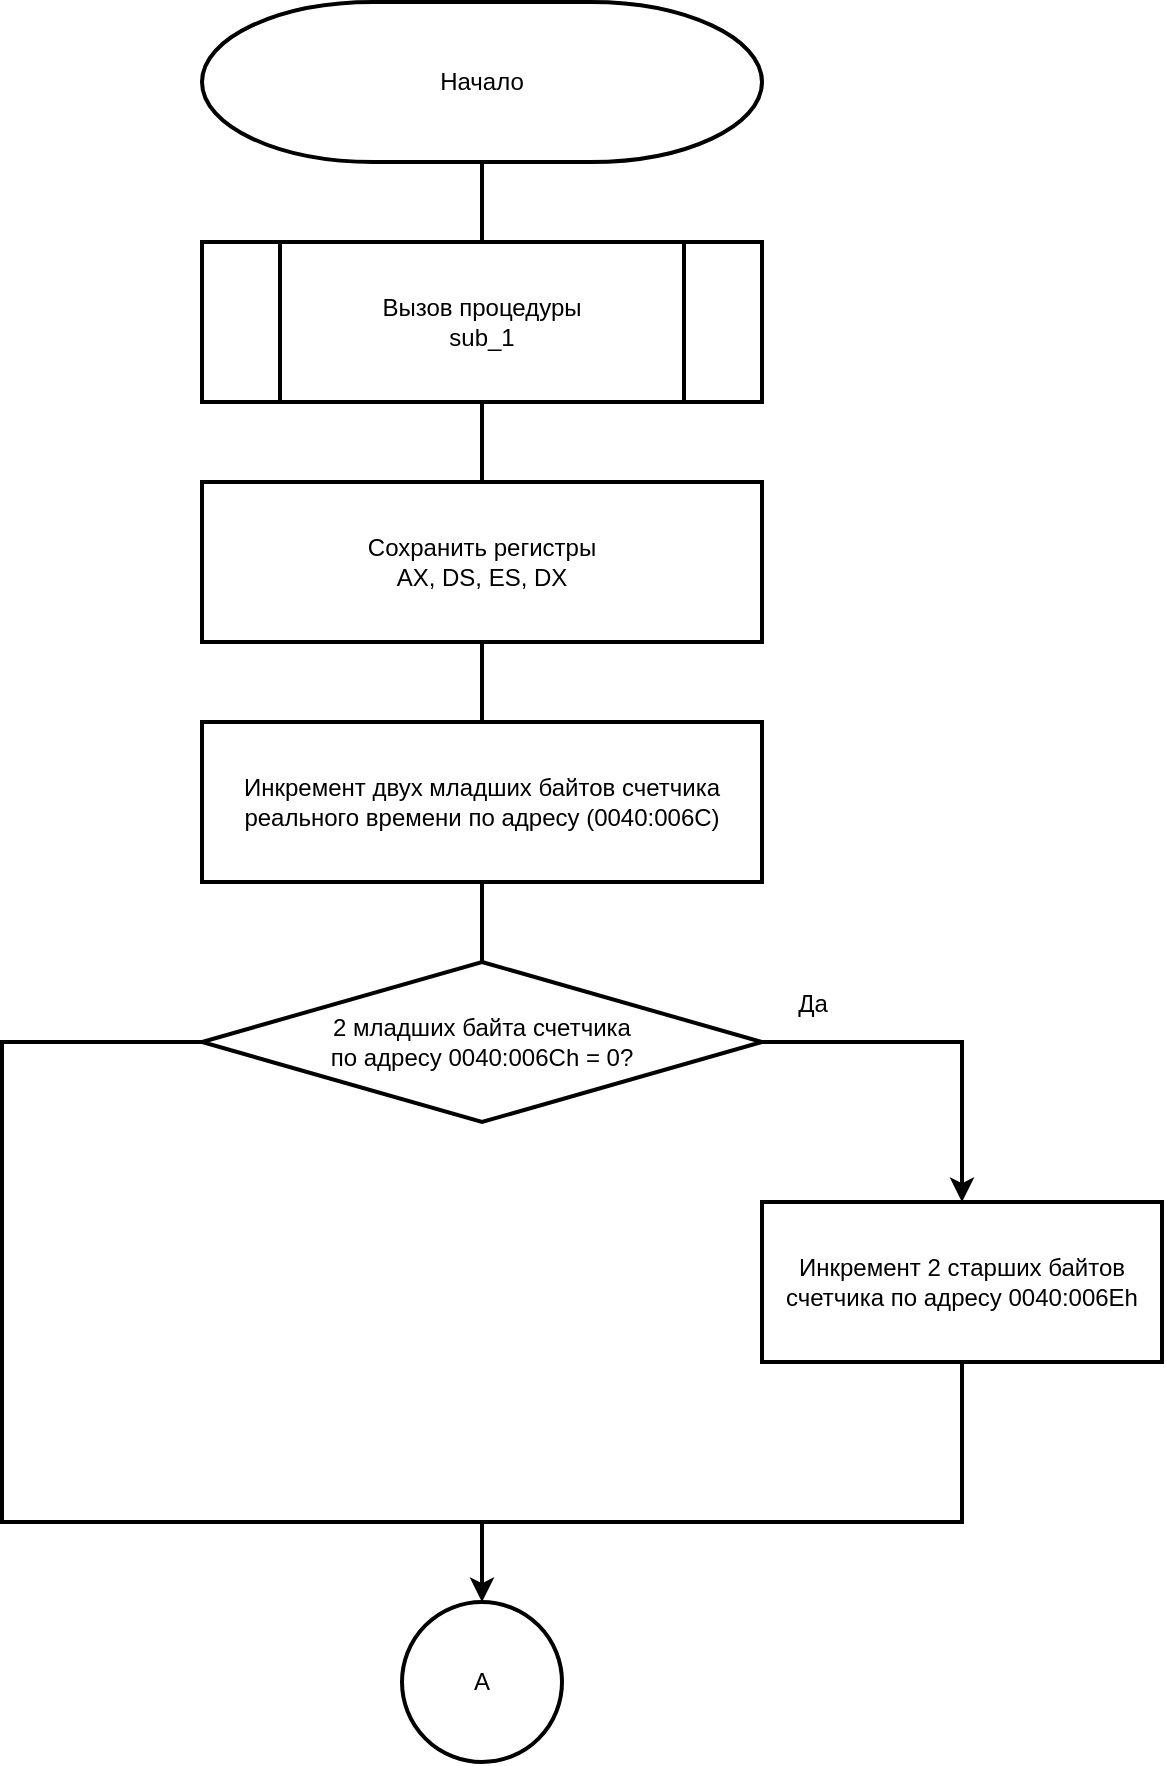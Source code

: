 <mxfile pages="3">
    <diagram id="C5RBs43oDa-KdzZeNtuy" name="Page-1">
        <mxGraphModel dx="1112" dy="771" grid="1" gridSize="10" guides="1" tooltips="1" connect="1" arrows="1" fold="1" page="1" pageScale="1" pageWidth="1169" pageHeight="1654" math="0" shadow="0">
            <root>
                <mxCell id="WIyWlLk6GJQsqaUBKTNV-0"/>
                <mxCell id="WIyWlLk6GJQsqaUBKTNV-1" parent="WIyWlLk6GJQsqaUBKTNV-0"/>
                <mxCell id="YJMpaRMmq_8bor_oWh7W-13" style="edgeStyle=orthogonalEdgeStyle;rounded=0;orthogonalLoop=1;jettySize=auto;html=1;exitX=0.5;exitY=1;exitDx=0;exitDy=0;exitPerimeter=0;entryX=0.5;entryY=0;entryDx=0;entryDy=0;endArrow=none;endFill=0;strokeWidth=2;" parent="WIyWlLk6GJQsqaUBKTNV-1" source="YJMpaRMmq_8bor_oWh7W-1" target="YJMpaRMmq_8bor_oWh7W-7" edge="1">
                    <mxGeometry relative="1" as="geometry"/>
                </mxCell>
                <mxCell id="YJMpaRMmq_8bor_oWh7W-1" value="&lt;font style=&quot;font-size: 12px&quot;&gt;Начало&lt;/font&gt;" style="strokeWidth=2;html=1;shape=mxgraph.flowchart.terminator;whiteSpace=wrap;" parent="WIyWlLk6GJQsqaUBKTNV-1" vertex="1">
                    <mxGeometry x="160" y="40" width="280" height="80" as="geometry"/>
                </mxCell>
                <mxCell id="YJMpaRMmq_8bor_oWh7W-15" value="" style="edgeStyle=orthogonalEdgeStyle;rounded=0;orthogonalLoop=1;jettySize=auto;html=1;endArrow=none;endFill=0;strokeWidth=2;" parent="WIyWlLk6GJQsqaUBKTNV-1" source="YJMpaRMmq_8bor_oWh7W-7" target="YJMpaRMmq_8bor_oWh7W-14" edge="1">
                    <mxGeometry relative="1" as="geometry"/>
                </mxCell>
                <mxCell id="YJMpaRMmq_8bor_oWh7W-7" value="&lt;font style=&quot;font-size: 12px&quot;&gt;Вызов процедуры&lt;br&gt;sub_1&lt;/font&gt;" style="verticalLabelPosition=middle;verticalAlign=middle;html=1;shape=process;whiteSpace=wrap;rounded=0;size=0.14;arcSize=6;labelPosition=center;align=center;strokeWidth=2;" parent="WIyWlLk6GJQsqaUBKTNV-1" vertex="1">
                    <mxGeometry x="160" y="160" width="280" height="80" as="geometry"/>
                </mxCell>
                <mxCell id="YJMpaRMmq_8bor_oWh7W-24" value="" style="edgeStyle=orthogonalEdgeStyle;rounded=0;orthogonalLoop=1;jettySize=auto;html=1;endArrow=none;endFill=0;strokeWidth=2;" parent="WIyWlLk6GJQsqaUBKTNV-1" source="YJMpaRMmq_8bor_oWh7W-14" target="YJMpaRMmq_8bor_oWh7W-23" edge="1">
                    <mxGeometry relative="1" as="geometry"/>
                </mxCell>
                <mxCell id="YJMpaRMmq_8bor_oWh7W-14" value="&lt;font style=&quot;font-size: 12px&quot;&gt;Сохранить регистры&lt;br&gt;AX, DS, ES, DX&lt;/font&gt;" style="whiteSpace=wrap;html=1;rounded=0;verticalAlign=middle;arcSize=6;labelPosition=center;verticalLabelPosition=middle;align=center;strokeWidth=2;" parent="WIyWlLk6GJQsqaUBKTNV-1" vertex="1">
                    <mxGeometry x="160" y="280" width="280" height="80" as="geometry"/>
                </mxCell>
                <mxCell id="YJMpaRMmq_8bor_oWh7W-28" value="" style="edgeStyle=orthogonalEdgeStyle;rounded=0;orthogonalLoop=1;jettySize=auto;html=1;endArrow=none;endFill=0;strokeWidth=2;" parent="WIyWlLk6GJQsqaUBKTNV-1" source="YJMpaRMmq_8bor_oWh7W-23" target="YJMpaRMmq_8bor_oWh7W-27" edge="1">
                    <mxGeometry relative="1" as="geometry"/>
                </mxCell>
                <mxCell id="YJMpaRMmq_8bor_oWh7W-23" value="&lt;font style=&quot;font-size: 12px&quot;&gt;Инкремент двух младших байтов счетчика реального времени по адресу (0040:006C)&lt;/font&gt;" style="whiteSpace=wrap;html=1;rounded=0;arcSize=6;strokeWidth=2;" parent="WIyWlLk6GJQsqaUBKTNV-1" vertex="1">
                    <mxGeometry x="160" y="400" width="280" height="80" as="geometry"/>
                </mxCell>
                <mxCell id="YJMpaRMmq_8bor_oWh7W-30" value="&lt;font style=&quot;font-size: 12px&quot;&gt;Да&lt;/font&gt;" style="edgeStyle=orthogonalEdgeStyle;rounded=0;orthogonalLoop=1;jettySize=auto;html=1;endArrow=classic;endFill=1;startArrow=none;startFill=0;labelPosition=center;verticalLabelPosition=top;align=center;verticalAlign=bottom;strokeWidth=2;" parent="WIyWlLk6GJQsqaUBKTNV-1" source="YJMpaRMmq_8bor_oWh7W-27" target="YJMpaRMmq_8bor_oWh7W-29" edge="1">
                    <mxGeometry x="-0.727" y="10" relative="1" as="geometry">
                        <Array as="points">
                            <mxPoint x="540" y="560"/>
                        </Array>
                        <mxPoint as="offset"/>
                    </mxGeometry>
                </mxCell>
                <mxCell id="YJMpaRMmq_8bor_oWh7W-33" style="edgeStyle=orthogonalEdgeStyle;rounded=0;orthogonalLoop=1;jettySize=auto;html=1;exitX=0;exitY=0.5;exitDx=0;exitDy=0;startArrow=none;startFill=0;endArrow=none;endFill=0;strokeWidth=2;" parent="WIyWlLk6GJQsqaUBKTNV-1" source="YJMpaRMmq_8bor_oWh7W-27" edge="1">
                    <mxGeometry relative="1" as="geometry">
                        <mxPoint x="300" y="800" as="targetPoint"/>
                        <Array as="points">
                            <mxPoint x="60" y="560"/>
                            <mxPoint x="60" y="800"/>
                        </Array>
                    </mxGeometry>
                </mxCell>
                <mxCell id="YJMpaRMmq_8bor_oWh7W-27" value="&lt;font style=&quot;font-size: 12px&quot;&gt;2 младших байта счетчика &lt;br&gt;по адресу 0040:006Ch = 0?&lt;/font&gt;" style="rhombus;whiteSpace=wrap;html=1;rounded=0;arcSize=6;strokeWidth=2;" parent="WIyWlLk6GJQsqaUBKTNV-1" vertex="1">
                    <mxGeometry x="160" y="520" width="280" height="80" as="geometry"/>
                </mxCell>
                <mxCell id="YJMpaRMmq_8bor_oWh7W-32" style="edgeStyle=orthogonalEdgeStyle;rounded=0;orthogonalLoop=1;jettySize=auto;html=1;exitX=0.5;exitY=1;exitDx=0;exitDy=0;startArrow=none;startFill=0;endArrow=classic;endFill=1;strokeWidth=2;" parent="WIyWlLk6GJQsqaUBKTNV-1" source="YJMpaRMmq_8bor_oWh7W-29" edge="1">
                    <mxGeometry relative="1" as="geometry">
                        <mxPoint x="300" y="840" as="targetPoint"/>
                        <Array as="points">
                            <mxPoint x="540" y="800"/>
                            <mxPoint x="300" y="800"/>
                        </Array>
                    </mxGeometry>
                </mxCell>
                <mxCell id="YJMpaRMmq_8bor_oWh7W-29" value="&lt;font style=&quot;font-size: 12px&quot;&gt;Инкремент 2 старших байтов счетчика по адресу 0040:006Eh&lt;/font&gt;" style="whiteSpace=wrap;html=1;rounded=0;arcSize=6;strokeWidth=2;" parent="WIyWlLk6GJQsqaUBKTNV-1" vertex="1">
                    <mxGeometry x="440" y="640" width="200" height="80" as="geometry"/>
                </mxCell>
                <mxCell id="7c6u_z7MYFqaPLi4wbDH-0" value="А" style="ellipse;whiteSpace=wrap;html=1;aspect=fixed;strokeWidth=2;" vertex="1" parent="WIyWlLk6GJQsqaUBKTNV-1">
                    <mxGeometry x="260" y="840" width="80" height="80" as="geometry"/>
                </mxCell>
            </root>
        </mxGraphModel>
    </diagram>
    <diagram id="4PLdLxgveLM03PC5nY2m" name="Page-3">
        <mxGraphModel dx="1112" dy="-883" grid="1" gridSize="10" guides="1" tooltips="1" connect="1" arrows="1" fold="1" page="1" pageScale="1" pageWidth="1169" pageHeight="1654" math="0" shadow="0">
            <root>
                <mxCell id="PTrQx92x1PSHm9LetNAU-0"/>
                <mxCell id="PTrQx92x1PSHm9LetNAU-1" parent="PTrQx92x1PSHm9LetNAU-0"/>
                <mxCell id="PTrQx92x1PSHm9LetNAU-2" value="" style="edgeStyle=orthogonalEdgeStyle;rounded=0;orthogonalLoop=1;jettySize=auto;html=1;startArrow=none;startFill=0;endArrow=none;endFill=0;strokeWidth=2;" parent="PTrQx92x1PSHm9LetNAU-1" source="PTrQx92x1PSHm9LetNAU-3" edge="1">
                    <mxGeometry relative="1" as="geometry">
                        <mxPoint x="520" y="1870" as="targetPoint"/>
                    </mxGeometry>
                </mxCell>
                <mxCell id="PTrQx92x1PSHm9LetNAU-3" value="Б" style="verticalLabelPosition=middle;verticalAlign=middle;html=1;shape=mxgraph.flowchart.on-page_reference;rounded=0;labelPosition=center;align=center;strokeWidth=2;" parent="PTrQx92x1PSHm9LetNAU-1" vertex="1">
                    <mxGeometry x="490" y="1730" width="60" height="60" as="geometry"/>
                </mxCell>
                <mxCell id="PTrQx92x1PSHm9LetNAU-4" style="edgeStyle=orthogonalEdgeStyle;rounded=0;orthogonalLoop=1;jettySize=auto;html=1;exitX=0.5;exitY=1;exitDx=0;exitDy=0;entryX=0.5;entryY=0;entryDx=0;entryDy=0;startArrow=none;startFill=0;endArrow=none;endFill=0;strokeWidth=2;" parent="PTrQx92x1PSHm9LetNAU-1" source="PTrQx92x1PSHm9LetNAU-5" target="PTrQx92x1PSHm9LetNAU-8" edge="1">
                    <mxGeometry relative="1" as="geometry"/>
                </mxCell>
                <mxCell id="PTrQx92x1PSHm9LetNAU-5" value="&lt;font style=&quot;font-size: 12px&quot;&gt;Декремент счетчика времени до отключения моторчика дисковода&lt;/font&gt;" style="whiteSpace=wrap;html=1;rounded=0;arcSize=6;strokeWidth=2;" parent="PTrQx92x1PSHm9LetNAU-1" vertex="1">
                    <mxGeometry x="380" y="1850" width="280" height="80" as="geometry"/>
                </mxCell>
                <mxCell id="PTrQx92x1PSHm9LetNAU-6" style="edgeStyle=orthogonalEdgeStyle;rounded=0;orthogonalLoop=1;jettySize=auto;html=1;exitX=1;exitY=0.5;exitDx=0;exitDy=0;startArrow=none;startFill=0;endArrow=classic;endFill=1;entryX=0.5;entryY=0;entryDx=0;entryDy=0;strokeWidth=2;" parent="PTrQx92x1PSHm9LetNAU-1" source="PTrQx92x1PSHm9LetNAU-8" edge="1">
                    <mxGeometry relative="1" as="geometry">
                        <mxPoint x="760" y="2090" as="targetPoint"/>
                        <Array as="points">
                            <mxPoint x="760" y="2010"/>
                        </Array>
                    </mxGeometry>
                </mxCell>
                <mxCell id="PTrQx92x1PSHm9LetNAU-7" style="edgeStyle=orthogonalEdgeStyle;rounded=0;orthogonalLoop=1;jettySize=auto;html=1;exitX=0;exitY=0.5;exitDx=0;exitDy=0;startArrow=none;startFill=0;endArrow=classic;endFill=1;entryX=0.5;entryY=0;entryDx=0;entryDy=0;strokeWidth=2;" parent="PTrQx92x1PSHm9LetNAU-1" source="PTrQx92x1PSHm9LetNAU-8" target="PTrQx92x1PSHm9LetNAU-13" edge="1">
                    <mxGeometry relative="1" as="geometry">
                        <mxPoint x="260" y="2340" as="targetPoint"/>
                        <Array as="points">
                            <mxPoint x="260" y="2010"/>
                            <mxPoint x="260" y="2330"/>
                            <mxPoint x="520" y="2330"/>
                        </Array>
                    </mxGeometry>
                </mxCell>
                <mxCell id="PTrQx92x1PSHm9LetNAU-8" value="&lt;font style=&quot;font-size: 12px&quot;&gt;Счетчик времени до отключения&lt;br&gt;моторчика дисковода = 0?&lt;br&gt;&lt;/font&gt;" style="rhombus;whiteSpace=wrap;html=1;rounded=0;arcSize=6;strokeWidth=2;" parent="PTrQx92x1PSHm9LetNAU-1" vertex="1">
                    <mxGeometry x="380" y="1970" width="280" height="80" as="geometry"/>
                </mxCell>
                <mxCell id="PTrQx92x1PSHm9LetNAU-9" style="edgeStyle=orthogonalEdgeStyle;rounded=0;orthogonalLoop=1;jettySize=auto;html=1;exitX=0.5;exitY=1;exitDx=0;exitDy=0;entryX=0.5;entryY=0;entryDx=0;entryDy=0;startArrow=none;startFill=0;endArrow=none;endFill=0;strokeWidth=2;" parent="PTrQx92x1PSHm9LetNAU-1" edge="1">
                    <mxGeometry relative="1" as="geometry">
                        <mxPoint x="760" y="2170" as="sourcePoint"/>
                        <mxPoint x="760" y="2210" as="targetPoint"/>
                    </mxGeometry>
                </mxCell>
                <mxCell id="PTrQx92x1PSHm9LetNAU-10" style="edgeStyle=orthogonalEdgeStyle;rounded=0;orthogonalLoop=1;jettySize=auto;html=1;exitX=0.5;exitY=1;exitDx=0;exitDy=0;startArrow=none;startFill=0;endArrow=none;endFill=0;strokeWidth=2;" parent="PTrQx92x1PSHm9LetNAU-1" edge="1">
                    <mxGeometry relative="1" as="geometry">
                        <mxPoint x="520" y="2330" as="targetPoint"/>
                        <Array as="points">
                            <mxPoint x="760" y="2330"/>
                        </Array>
                        <mxPoint x="760" y="2290" as="sourcePoint"/>
                    </mxGeometry>
                </mxCell>
                <mxCell id="PTrQx92x1PSHm9LetNAU-11" style="edgeStyle=orthogonalEdgeStyle;rounded=0;orthogonalLoop=1;jettySize=auto;html=1;exitX=1;exitY=0.5;exitDx=0;exitDy=0;startArrow=none;startFill=0;endArrow=classic;endFill=1;strokeWidth=2;" parent="PTrQx92x1PSHm9LetNAU-1" source="PTrQx92x1PSHm9LetNAU-13" edge="1">
                    <mxGeometry relative="1" as="geometry">
                        <mxPoint x="760" y="2490" as="targetPoint"/>
                        <Array as="points">
                            <mxPoint x="760" y="2410"/>
                            <mxPoint x="760" y="2490"/>
                        </Array>
                    </mxGeometry>
                </mxCell>
                <mxCell id="PTrQx92x1PSHm9LetNAU-12" style="edgeStyle=orthogonalEdgeStyle;rounded=0;orthogonalLoop=1;jettySize=auto;html=1;exitX=0;exitY=0.5;exitDx=0;exitDy=0;startArrow=none;startFill=0;endArrow=classic;endFill=1;strokeWidth=2;" parent="PTrQx92x1PSHm9LetNAU-1" source="PTrQx92x1PSHm9LetNAU-13" edge="1">
                    <mxGeometry relative="1" as="geometry">
                        <mxPoint x="280" y="2490" as="targetPoint"/>
                    </mxGeometry>
                </mxCell>
                <mxCell id="PTrQx92x1PSHm9LetNAU-13" value="Флаг четности PF установлен в &lt;br&gt;0040:0314?" style="rhombus;whiteSpace=wrap;html=1;rounded=0;arcSize=6;strokeWidth=2;" parent="PTrQx92x1PSHm9LetNAU-1" vertex="1">
                    <mxGeometry x="380" y="2370" width="280" height="80" as="geometry"/>
                </mxCell>
                <mxCell id="PTrQx92x1PSHm9LetNAU-14" style="edgeStyle=orthogonalEdgeStyle;rounded=0;orthogonalLoop=1;jettySize=auto;html=1;exitX=0.5;exitY=1;exitDx=0;exitDy=0;entryX=0.5;entryY=0;entryDx=0;entryDy=0;startArrow=none;startFill=0;endArrow=classic;endFill=1;strokeWidth=2;" parent="PTrQx92x1PSHm9LetNAU-1" source="PTrQx92x1PSHm9LetNAU-15" target="PTrQx92x1PSHm9LetNAU-19" edge="1">
                    <mxGeometry relative="1" as="geometry"/>
                </mxCell>
                <mxCell id="PTrQx92x1PSHm9LetNAU-15" value="&lt;span&gt;Косвенный вызов прерывания&lt;br&gt;1Ch&lt;br&gt;&lt;/span&gt;" style="whiteSpace=wrap;html=1;rounded=0;arcSize=6;strokeWidth=2;" parent="PTrQx92x1PSHm9LetNAU-1" vertex="1">
                    <mxGeometry x="130" y="2491" width="280" height="80" as="geometry"/>
                </mxCell>
                <mxCell id="PTrQx92x1PSHm9LetNAU-16" style="edgeStyle=orthogonalEdgeStyle;rounded=0;orthogonalLoop=1;jettySize=auto;html=1;exitX=0.5;exitY=1;exitDx=0;exitDy=0;entryX=0.5;entryY=0;entryDx=0;entryDy=0;startArrow=none;startFill=0;endArrow=classic;endFill=1;strokeWidth=2;" parent="PTrQx92x1PSHm9LetNAU-1" source="PTrQx92x1PSHm9LetNAU-17" target="PTrQx92x1PSHm9LetNAU-19" edge="1">
                    <mxGeometry relative="1" as="geometry"/>
                </mxCell>
                <mxCell id="PTrQx92x1PSHm9LetNAU-17" value="&lt;font style=&quot;font-size: 12px&quot;&gt;Вызов прерывания&lt;br&gt;1Ch&lt;/font&gt;" style="verticalLabelPosition=middle;verticalAlign=middle;html=1;shape=process;whiteSpace=wrap;rounded=0;size=0.14;arcSize=6;labelPosition=center;align=center;strokeWidth=2;" parent="PTrQx92x1PSHm9LetNAU-1" vertex="1">
                    <mxGeometry x="620" y="2491" width="280" height="80" as="geometry"/>
                </mxCell>
                <mxCell id="PTrQx92x1PSHm9LetNAU-18" style="edgeStyle=orthogonalEdgeStyle;rounded=0;orthogonalLoop=1;jettySize=auto;html=1;exitX=0.5;exitY=1;exitDx=0;exitDy=0;entryX=0.5;entryY=0;entryDx=0;entryDy=0;startArrow=none;startFill=0;endArrow=none;endFill=0;strokeWidth=2;" parent="PTrQx92x1PSHm9LetNAU-1" source="PTrQx92x1PSHm9LetNAU-19" target="PTrQx92x1PSHm9LetNAU-21" edge="1">
                    <mxGeometry relative="1" as="geometry"/>
                </mxCell>
                <mxCell id="PTrQx92x1PSHm9LetNAU-19" value="&lt;span&gt;Вызов процедуры&lt;br&gt;sub_1&lt;br&gt;&lt;/span&gt;" style="verticalLabelPosition=middle;verticalAlign=middle;html=1;shape=process;whiteSpace=wrap;rounded=0;size=0.14;arcSize=6;labelPosition=center;align=center;strokeWidth=2;" parent="PTrQx92x1PSHm9LetNAU-1" vertex="1">
                    <mxGeometry x="380" y="2650" width="280" height="80" as="geometry"/>
                </mxCell>
                <mxCell id="PTrQx92x1PSHm9LetNAU-20" style="edgeStyle=orthogonalEdgeStyle;rounded=0;orthogonalLoop=1;jettySize=auto;html=1;exitX=0.5;exitY=1;exitDx=0;exitDy=0;entryX=0.5;entryY=0;entryDx=0;entryDy=0;startArrow=none;startFill=0;endArrow=none;endFill=0;strokeWidth=2;" parent="PTrQx92x1PSHm9LetNAU-1" source="PTrQx92x1PSHm9LetNAU-21" target="PTrQx92x1PSHm9LetNAU-23" edge="1">
                    <mxGeometry relative="1" as="geometry"/>
                </mxCell>
                <mxCell id="PTrQx92x1PSHm9LetNAU-21" value="&lt;font style=&quot;font-size: 12px&quot;&gt;Сброс контроллера прерываний&lt;/font&gt;" style="whiteSpace=wrap;html=1;rounded=0;arcSize=6;strokeWidth=2;" parent="PTrQx92x1PSHm9LetNAU-1" vertex="1">
                    <mxGeometry x="380" y="2770" width="280" height="80" as="geometry"/>
                </mxCell>
                <mxCell id="PTrQx92x1PSHm9LetNAU-22" style="edgeStyle=orthogonalEdgeStyle;rounded=0;orthogonalLoop=1;jettySize=auto;html=1;exitX=0.5;exitY=1;exitDx=0;exitDy=0;entryX=0.5;entryY=0;entryDx=0;entryDy=0;entryPerimeter=0;startArrow=none;startFill=0;endArrow=none;endFill=0;strokeWidth=2;" parent="PTrQx92x1PSHm9LetNAU-1" source="PTrQx92x1PSHm9LetNAU-23" target="PTrQx92x1PSHm9LetNAU-24" edge="1">
                    <mxGeometry relative="1" as="geometry"/>
                </mxCell>
                <mxCell id="PTrQx92x1PSHm9LetNAU-23" value="&lt;span&gt;Восстановление регистров&lt;br&gt;AX, DS, DX, ES&lt;br&gt;&lt;/span&gt;" style="whiteSpace=wrap;html=1;rounded=0;arcSize=6;strokeWidth=2;" parent="PTrQx92x1PSHm9LetNAU-1" vertex="1">
                    <mxGeometry x="380" y="2890" width="280" height="80" as="geometry"/>
                </mxCell>
                <mxCell id="PTrQx92x1PSHm9LetNAU-24" value="&lt;font style=&quot;font-size: 12px&quot;&gt;Конец&lt;/font&gt;" style="strokeWidth=2;html=1;shape=mxgraph.flowchart.terminator;whiteSpace=wrap;" parent="PTrQx92x1PSHm9LetNAU-1" vertex="1">
                    <mxGeometry x="380" y="3010" width="280" height="80" as="geometry"/>
                </mxCell>
                <mxCell id="jrrK-UpiYWsVEIdKNfRv-0" value="&lt;font style=&quot;font-size: 12px&quot;&gt;Установка флага отключения моторчика дисковода&lt;/font&gt;" style="whiteSpace=wrap;html=1;rounded=0;arcSize=6;strokeWidth=2;" parent="PTrQx92x1PSHm9LetNAU-1" vertex="1">
                    <mxGeometry x="620" y="2090" width="280" height="80" as="geometry"/>
                </mxCell>
                <mxCell id="jrrK-UpiYWsVEIdKNfRv-1" value="&lt;font style=&quot;font-size: 12px&quot;&gt;Отправка команды отключения 0Ch в порт дисковода (3F2h)&lt;/font&gt;" style="whiteSpace=wrap;html=1;rounded=0;arcSize=6;strokeWidth=2;" parent="PTrQx92x1PSHm9LetNAU-1" vertex="1">
                    <mxGeometry x="620" y="2210" width="280" height="80" as="geometry"/>
                </mxCell>
                <mxCell id="LpbkbNCjLf9gBU9lpW_K-0" value="Да" style="text;html=1;align=center;verticalAlign=middle;resizable=0;points=[];autosize=1;strokeColor=none;" vertex="1" parent="PTrQx92x1PSHm9LetNAU-1">
                    <mxGeometry x="655" y="2380" width="30" height="20" as="geometry"/>
                </mxCell>
            </root>
        </mxGraphModel>
    </diagram>
    <diagram id="SMo9lqOiyiK44Y0W1xno" name="Page-2">
        <mxGraphModel dx="2281" dy="771" grid="1" gridSize="10" guides="1" tooltips="1" connect="1" arrows="1" fold="1" page="1" pageScale="1" pageWidth="1169" pageHeight="1654" math="0" shadow="0">
            <root>
                <mxCell id="3hFEeD8surCcH0dSWmG2-0"/>
                <mxCell id="3hFEeD8surCcH0dSWmG2-1" parent="3hFEeD8surCcH0dSWmG2-0"/>
                <mxCell id="l-EBOWrs5vo055zlGGoX-1" style="edgeStyle=orthogonalEdgeStyle;rounded=0;orthogonalLoop=1;jettySize=auto;html=1;exitX=0.5;exitY=1;exitDx=0;exitDy=0;exitPerimeter=0;entryX=0.5;entryY=0;entryDx=0;entryDy=0;startArrow=none;startFill=0;endArrow=none;endFill=0;strokeWidth=2;" parent="3hFEeD8surCcH0dSWmG2-1" source="3hFEeD8surCcH0dSWmG2-2" target="T3StZe7bPnIQIUZtU70U-0" edge="1">
                    <mxGeometry relative="1" as="geometry"/>
                </mxCell>
                <mxCell id="3hFEeD8surCcH0dSWmG2-2" value="&lt;font style=&quot;font-size: 12px&quot;&gt;Начало&lt;/font&gt;" style="strokeWidth=2;html=1;shape=mxgraph.flowchart.terminator;whiteSpace=wrap;" parent="3hFEeD8surCcH0dSWmG2-1" vertex="1">
                    <mxGeometry x="-760" y="80" width="280" height="80" as="geometry"/>
                </mxCell>
                <mxCell id="l-EBOWrs5vo055zlGGoX-2" style="edgeStyle=orthogonalEdgeStyle;rounded=0;orthogonalLoop=1;jettySize=auto;html=1;exitX=0.5;exitY=1;exitDx=0;exitDy=0;entryX=0.5;entryY=0;entryDx=0;entryDy=0;startArrow=none;startFill=0;endArrow=none;endFill=0;strokeWidth=2;" parent="3hFEeD8surCcH0dSWmG2-1" source="T3StZe7bPnIQIUZtU70U-0" target="T3StZe7bPnIQIUZtU70U-1" edge="1">
                    <mxGeometry relative="1" as="geometry"/>
                </mxCell>
                <mxCell id="T3StZe7bPnIQIUZtU70U-0" value="&lt;span&gt;Сохранение регистров&lt;br&gt;DS, AX&lt;br&gt;&lt;/span&gt;" style="whiteSpace=wrap;html=1;rounded=0;arcSize=6;strokeWidth=2;" parent="3hFEeD8surCcH0dSWmG2-1" vertex="1">
                    <mxGeometry x="-760" y="200" width="280" height="80" as="geometry"/>
                </mxCell>
                <mxCell id="l-EBOWrs5vo055zlGGoX-3" style="edgeStyle=orthogonalEdgeStyle;rounded=0;orthogonalLoop=1;jettySize=auto;html=1;exitX=0.5;exitY=1;exitDx=0;exitDy=0;entryX=0.5;entryY=0;entryDx=0;entryDy=0;startArrow=none;startFill=0;endArrow=none;endFill=0;strokeWidth=2;" parent="3hFEeD8surCcH0dSWmG2-1" source="T3StZe7bPnIQIUZtU70U-1" target="l-EBOWrs5vo055zlGGoX-0" edge="1">
                    <mxGeometry relative="1" as="geometry"/>
                </mxCell>
                <mxCell id="T3StZe7bPnIQIUZtU70U-1" value="&lt;span&gt;Загрузка младшего байта регистра&lt;br&gt;EFLAGS в AH&lt;br&gt;&lt;/span&gt;" style="whiteSpace=wrap;html=1;rounded=0;arcSize=6;strokeWidth=2;" parent="3hFEeD8surCcH0dSWmG2-1" vertex="1">
                    <mxGeometry x="-760" y="440" width="280" height="80" as="geometry"/>
                </mxCell>
                <mxCell id="l-EBOWrs5vo055zlGGoX-5" style="edgeStyle=orthogonalEdgeStyle;rounded=0;orthogonalLoop=1;jettySize=auto;html=1;exitX=1;exitY=0.5;exitDx=0;exitDy=0;entryX=0.5;entryY=0;entryDx=0;entryDy=0;startArrow=none;startFill=0;endArrow=classic;endFill=1;strokeWidth=2;" parent="3hFEeD8surCcH0dSWmG2-1" source="l-EBOWrs5vo055zlGGoX-0" target="l-EBOWrs5vo055zlGGoX-4" edge="1">
                    <mxGeometry relative="1" as="geometry"/>
                </mxCell>
                <mxCell id="l-EBOWrs5vo055zlGGoX-7" style="edgeStyle=orthogonalEdgeStyle;rounded=0;orthogonalLoop=1;jettySize=auto;html=1;exitX=0;exitY=0.5;exitDx=0;exitDy=0;entryX=0.5;entryY=0;entryDx=0;entryDy=0;startArrow=none;startFill=0;endArrow=classic;endFill=1;strokeWidth=2;" parent="3hFEeD8surCcH0dSWmG2-1" source="l-EBOWrs5vo055zlGGoX-0" target="l-EBOWrs5vo055zlGGoX-6" edge="1">
                    <mxGeometry relative="1" as="geometry"/>
                </mxCell>
                <mxCell id="l-EBOWrs5vo055zlGGoX-0" value="&lt;font style=&quot;font-size: 12px&quot;&gt;Установлены ли DF и старший&lt;br&gt;&amp;nbsp;бит IOPL в 0040:0314?&lt;/font&gt;" style="rhombus;whiteSpace=wrap;html=1;rounded=0;arcSize=6;strokeWidth=2;" parent="3hFEeD8surCcH0dSWmG2-1" vertex="1">
                    <mxGeometry x="-760" y="560" width="280" height="80" as="geometry"/>
                </mxCell>
                <mxCell id="l-EBOWrs5vo055zlGGoX-12" style="edgeStyle=orthogonalEdgeStyle;rounded=0;orthogonalLoop=1;jettySize=auto;html=1;exitX=0.5;exitY=1;exitDx=0;exitDy=0;startArrow=none;startFill=0;endArrow=classic;endFill=1;entryX=0.5;entryY=0;entryDx=0;entryDy=0;strokeWidth=2;" parent="3hFEeD8surCcH0dSWmG2-1" source="l-EBOWrs5vo055zlGGoX-4" target="l-EBOWrs5vo055zlGGoX-8" edge="1">
                    <mxGeometry relative="1" as="geometry">
                        <mxPoint x="-620" y="840" as="targetPoint"/>
                    </mxGeometry>
                </mxCell>
                <mxCell id="l-EBOWrs5vo055zlGGoX-4" value="&lt;font style=&quot;font-size: 12px&quot;&gt;Сброс флага прерываний IF&lt;/font&gt;" style="whiteSpace=wrap;html=1;rounded=0;arcSize=6;strokeWidth=2;" parent="3hFEeD8surCcH0dSWmG2-1" vertex="1">
                    <mxGeometry x="-520" y="680" width="280" height="80" as="geometry"/>
                </mxCell>
                <mxCell id="l-EBOWrs5vo055zlGGoX-11" style="edgeStyle=orthogonalEdgeStyle;rounded=0;orthogonalLoop=1;jettySize=auto;html=1;exitX=0.5;exitY=1;exitDx=0;exitDy=0;startArrow=none;startFill=0;endArrow=classic;endFill=1;strokeWidth=2;" parent="3hFEeD8surCcH0dSWmG2-1" source="l-EBOWrs5vo055zlGGoX-6" target="l-EBOWrs5vo055zlGGoX-8" edge="1">
                    <mxGeometry relative="1" as="geometry"/>
                </mxCell>
                <mxCell id="l-EBOWrs5vo055zlGGoX-6" value="&lt;span&gt;Запрет маскируемых прерываний инструкцией&lt;br&gt;CLI&lt;br&gt;&lt;/span&gt;" style="whiteSpace=wrap;html=1;rounded=0;arcSize=6;strokeWidth=2;" parent="3hFEeD8surCcH0dSWmG2-1" vertex="1">
                    <mxGeometry x="-1000" y="680" width="280" height="80" as="geometry"/>
                </mxCell>
                <mxCell id="l-EBOWrs5vo055zlGGoX-13" style="edgeStyle=orthogonalEdgeStyle;rounded=0;orthogonalLoop=1;jettySize=auto;html=1;exitX=0.5;exitY=1;exitDx=0;exitDy=0;startArrow=none;startFill=0;endArrow=none;endFill=0;strokeWidth=2;" parent="3hFEeD8surCcH0dSWmG2-1" source="l-EBOWrs5vo055zlGGoX-8" target="l-EBOWrs5vo055zlGGoX-9" edge="1">
                    <mxGeometry relative="1" as="geometry"/>
                </mxCell>
                <mxCell id="l-EBOWrs5vo055zlGGoX-8" value="&lt;font style=&quot;font-size: 12px&quot;&gt;Загрузка AH в младший байт регистра EFLAGS&lt;/font&gt;" style="whiteSpace=wrap;html=1;rounded=0;arcSize=6;strokeWidth=2;" parent="3hFEeD8surCcH0dSWmG2-1" vertex="1">
                    <mxGeometry x="-760" y="840" width="280" height="80" as="geometry"/>
                </mxCell>
                <mxCell id="l-EBOWrs5vo055zlGGoX-14" style="edgeStyle=orthogonalEdgeStyle;rounded=0;orthogonalLoop=1;jettySize=auto;html=1;exitX=0.5;exitY=1;exitDx=0;exitDy=0;entryX=0.5;entryY=0;entryDx=0;entryDy=0;entryPerimeter=0;startArrow=none;startFill=0;endArrow=none;endFill=0;strokeWidth=2;" parent="3hFEeD8surCcH0dSWmG2-1" source="l-EBOWrs5vo055zlGGoX-9" target="l-EBOWrs5vo055zlGGoX-10" edge="1">
                    <mxGeometry relative="1" as="geometry"/>
                </mxCell>
                <mxCell id="l-EBOWrs5vo055zlGGoX-9" value="&lt;font style=&quot;font-size: 12px&quot;&gt;Восстановление регистров AX, DS&lt;/font&gt;" style="whiteSpace=wrap;html=1;rounded=0;arcSize=6;strokeWidth=2;" parent="3hFEeD8surCcH0dSWmG2-1" vertex="1">
                    <mxGeometry x="-760" y="960" width="280" height="80" as="geometry"/>
                </mxCell>
                <mxCell id="l-EBOWrs5vo055zlGGoX-10" value="&lt;font style=&quot;font-size: 12px&quot;&gt;Конец&lt;/font&gt;" style="strokeWidth=2;html=1;shape=mxgraph.flowchart.terminator;whiteSpace=wrap;" parent="3hFEeD8surCcH0dSWmG2-1" vertex="1">
                    <mxGeometry x="-760" y="1080" width="280" height="80" as="geometry"/>
                </mxCell>
                <mxCell id="hmYaRsFD88xVEkdwvIxV-0" value="Да" style="text;html=1;align=center;verticalAlign=middle;resizable=0;points=[];autosize=1;strokeColor=none;fillColor=none;strokeWidth=2;" parent="3hFEeD8surCcH0dSWmG2-1" vertex="1">
                    <mxGeometry x="-480" y="570" width="30" height="20" as="geometry"/>
                </mxCell>
                <mxCell id="hmYaRsFD88xVEkdwvIxV-1" value="&lt;span&gt;Загрузка в DS адреса&lt;br&gt;0040:0000&lt;br&gt;&lt;/span&gt;" style="whiteSpace=wrap;html=1;rounded=0;arcSize=6;strokeWidth=2;" parent="3hFEeD8surCcH0dSWmG2-1" vertex="1">
                    <mxGeometry x="-760" y="320" width="280" height="80" as="geometry"/>
                </mxCell>
            </root>
        </mxGraphModel>
    </diagram>
    <diagram id="pvptHs4O_jrLpWgV0axq" name="Страница 4">
        <mxGraphModel dx="1112" dy="771" grid="1" gridSize="10" guides="1" tooltips="1" connect="1" arrows="1" fold="1" page="1" pageScale="1" pageWidth="827" pageHeight="1169" math="0" shadow="0">
            <root>
                <mxCell id="eQSLLLaja5Yvgr1dc8NQ-0"/>
                <mxCell id="eQSLLLaja5Yvgr1dc8NQ-1" parent="eQSLLLaja5Yvgr1dc8NQ-0"/>
                <mxCell id="eQSLLLaja5Yvgr1dc8NQ-2" value="Б" style="verticalLabelPosition=middle;verticalAlign=middle;html=1;shape=mxgraph.flowchart.on-page_reference;rounded=0;labelPosition=center;align=center;strokeWidth=2;" vertex="1" parent="eQSLLLaja5Yvgr1dc8NQ-1">
                    <mxGeometry x="270" y="1560" width="60" height="60" as="geometry"/>
                </mxCell>
                <mxCell id="eQSLLLaja5Yvgr1dc8NQ-3" value="&lt;font style=&quot;font-size: 12px&quot;&gt;Да&lt;/font&gt;" style="edgeStyle=orthogonalEdgeStyle;rounded=0;orthogonalLoop=1;jettySize=auto;html=1;exitX=1;exitY=0.5;exitDx=0;exitDy=0;startArrow=none;startFill=0;endArrow=classic;endFill=1;strokeWidth=2;" edge="1" parent="eQSLLLaja5Yvgr1dc8NQ-1" source="eQSLLLaja5Yvgr1dc8NQ-5">
                    <mxGeometry x="-0.636" y="20" relative="1" as="geometry">
                        <mxPoint x="540" y="1000" as="targetPoint"/>
                        <mxPoint as="offset"/>
                    </mxGeometry>
                </mxCell>
                <mxCell id="eQSLLLaja5Yvgr1dc8NQ-4" style="edgeStyle=orthogonalEdgeStyle;rounded=0;orthogonalLoop=1;jettySize=auto;html=1;exitX=0;exitY=0.5;exitDx=0;exitDy=0;startArrow=none;startFill=0;endArrow=none;endFill=0;strokeWidth=2;" edge="1" parent="eQSLLLaja5Yvgr1dc8NQ-1" source="eQSLLLaja5Yvgr1dc8NQ-5">
                    <mxGeometry relative="1" as="geometry">
                        <mxPoint x="540" y="1520" as="targetPoint"/>
                        <Array as="points">
                            <mxPoint x="60" y="880"/>
                            <mxPoint x="60" y="1520"/>
                            <mxPoint x="540" y="1520"/>
                        </Array>
                    </mxGeometry>
                </mxCell>
                <mxCell id="eQSLLLaja5Yvgr1dc8NQ-5" value="&lt;font&gt;&lt;font style=&quot;font-size: 12px&quot;&gt;2 старших байта счетчика = 24?&lt;/font&gt;&lt;br&gt;&lt;/font&gt;" style="rhombus;whiteSpace=wrap;html=1;rounded=0;arcSize=6;strokeWidth=2;" vertex="1" parent="eQSLLLaja5Yvgr1dc8NQ-1">
                    <mxGeometry x="160" y="840" width="280" height="80" as="geometry"/>
                </mxCell>
                <mxCell id="eQSLLLaja5Yvgr1dc8NQ-6" value="&lt;font style=&quot;font-size: 12px&quot;&gt;Да&lt;/font&gt;" style="edgeStyle=orthogonalEdgeStyle;rounded=0;orthogonalLoop=1;jettySize=auto;html=1;exitX=1;exitY=0.5;exitDx=0;exitDy=0;startArrow=none;startFill=0;endArrow=classic;endFill=1;entryX=0.5;entryY=0;entryDx=0;entryDy=0;strokeWidth=2;" edge="1" parent="eQSLLLaja5Yvgr1dc8NQ-1" source="eQSLLLaja5Yvgr1dc8NQ-8" target="eQSLLLaja5Yvgr1dc8NQ-10">
                    <mxGeometry x="-0.818" y="20" relative="1" as="geometry">
                        <mxPoint x="780" y="1160" as="targetPoint"/>
                        <mxPoint as="offset"/>
                    </mxGeometry>
                </mxCell>
                <mxCell id="eQSLLLaja5Yvgr1dc8NQ-7" style="edgeStyle=orthogonalEdgeStyle;rounded=0;orthogonalLoop=1;jettySize=auto;html=1;exitX=0;exitY=0.5;exitDx=0;exitDy=0;startArrow=none;startFill=0;endArrow=none;endFill=0;strokeWidth=2;" edge="1" parent="eQSLLLaja5Yvgr1dc8NQ-1" source="eQSLLLaja5Yvgr1dc8NQ-8">
                    <mxGeometry relative="1" as="geometry">
                        <mxPoint x="540" y="1500" as="targetPoint"/>
                        <Array as="points">
                            <mxPoint x="300" y="1040"/>
                            <mxPoint x="300" y="1480"/>
                            <mxPoint x="540" y="1480"/>
                        </Array>
                    </mxGeometry>
                </mxCell>
                <mxCell id="eQSLLLaja5Yvgr1dc8NQ-8" value="&lt;font style=&quot;font-size: 12px&quot;&gt;2 младших байта счетчика = 176?&lt;/font&gt;" style="rhombus;whiteSpace=wrap;html=1;rounded=0;arcSize=6;strokeWidth=2;" vertex="1" parent="eQSLLLaja5Yvgr1dc8NQ-1">
                    <mxGeometry x="400" y="1000" width="280" height="80" as="geometry"/>
                </mxCell>
                <mxCell id="eQSLLLaja5Yvgr1dc8NQ-9" style="edgeStyle=orthogonalEdgeStyle;rounded=0;orthogonalLoop=1;jettySize=auto;html=1;exitX=0.5;exitY=1;exitDx=0;exitDy=0;entryX=0.5;entryY=0;entryDx=0;entryDy=0;startArrow=none;startFill=0;endArrow=none;endFill=0;strokeWidth=2;" edge="1" parent="eQSLLLaja5Yvgr1dc8NQ-1" source="eQSLLLaja5Yvgr1dc8NQ-10" target="eQSLLLaja5Yvgr1dc8NQ-12">
                    <mxGeometry relative="1" as="geometry"/>
                </mxCell>
                <mxCell id="eQSLLLaja5Yvgr1dc8NQ-10" value="&lt;font style=&quot;font-size: 12px&quot;&gt;Обнуление 2 старших байта счетчика реального времени&lt;/font&gt;" style="whiteSpace=wrap;html=1;rounded=0;arcSize=6;strokeWidth=2;" vertex="1" parent="eQSLLLaja5Yvgr1dc8NQ-1">
                    <mxGeometry x="680" y="1120" width="200" height="80" as="geometry"/>
                </mxCell>
                <mxCell id="eQSLLLaja5Yvgr1dc8NQ-11" style="edgeStyle=orthogonalEdgeStyle;rounded=0;orthogonalLoop=1;jettySize=auto;html=1;exitX=0.5;exitY=1;exitDx=0;exitDy=0;entryX=0.5;entryY=0;entryDx=0;entryDy=0;startArrow=none;startFill=0;endArrow=none;endFill=0;strokeWidth=2;" edge="1" parent="eQSLLLaja5Yvgr1dc8NQ-1" source="eQSLLLaja5Yvgr1dc8NQ-12" target="eQSLLLaja5Yvgr1dc8NQ-14">
                    <mxGeometry relative="1" as="geometry"/>
                </mxCell>
                <mxCell id="eQSLLLaja5Yvgr1dc8NQ-12" value="&lt;font style=&quot;font-size: 12px&quot;&gt;Обнуление 2 младших байта счетчика реального времени&lt;/font&gt;" style="whiteSpace=wrap;html=1;rounded=0;arcSize=6;strokeWidth=2;" vertex="1" parent="eQSLLLaja5Yvgr1dc8NQ-1">
                    <mxGeometry x="680" y="1240" width="200" height="80" as="geometry"/>
                </mxCell>
                <mxCell id="eQSLLLaja5Yvgr1dc8NQ-13" style="edgeStyle=orthogonalEdgeStyle;rounded=0;orthogonalLoop=1;jettySize=auto;html=1;exitX=0.5;exitY=1;exitDx=0;exitDy=0;entryX=0.5;entryY=0;entryDx=0;entryDy=0;entryPerimeter=0;startArrow=none;startFill=0;endArrow=classic;endFill=1;strokeWidth=2;" edge="1" parent="eQSLLLaja5Yvgr1dc8NQ-1" source="eQSLLLaja5Yvgr1dc8NQ-14" target="eQSLLLaja5Yvgr1dc8NQ-2">
                    <mxGeometry relative="1" as="geometry">
                        <Array as="points">
                            <mxPoint x="780" y="1480"/>
                            <mxPoint x="540" y="1480"/>
                            <mxPoint x="540" y="1520"/>
                            <mxPoint x="300" y="1520"/>
                        </Array>
                    </mxGeometry>
                </mxCell>
                <mxCell id="eQSLLLaja5Yvgr1dc8NQ-14" value="&lt;font style=&quot;font-size: 12px&quot;&gt;Установка флага прошедших суток&lt;/font&gt;" style="whiteSpace=wrap;html=1;rounded=0;arcSize=6;strokeWidth=2;" vertex="1" parent="eQSLLLaja5Yvgr1dc8NQ-1">
                    <mxGeometry x="680" y="1360" width="200" height="80" as="geometry"/>
                </mxCell>
                <mxCell id="eQSLLLaja5Yvgr1dc8NQ-30" style="edgeStyle=orthogonalEdgeStyle;rounded=0;orthogonalLoop=1;jettySize=auto;html=1;exitX=0.5;exitY=1;exitDx=0;exitDy=0;exitPerimeter=0;entryX=0.5;entryY=0;entryDx=0;entryDy=0;endArrow=none;endFill=0;strokeWidth=2;" edge="1" parent="eQSLLLaja5Yvgr1dc8NQ-1" source="eQSLLLaja5Yvgr1dc8NQ-29" target="eQSLLLaja5Yvgr1dc8NQ-5">
                    <mxGeometry relative="1" as="geometry"/>
                </mxCell>
                <mxCell id="eQSLLLaja5Yvgr1dc8NQ-29" value="А" style="verticalLabelPosition=middle;verticalAlign=middle;html=1;shape=mxgraph.flowchart.on-page_reference;rounded=0;labelPosition=center;align=center;strokeWidth=2;" vertex="1" parent="eQSLLLaja5Yvgr1dc8NQ-1">
                    <mxGeometry x="270" y="730" width="60" height="60" as="geometry"/>
                </mxCell>
            </root>
        </mxGraphModel>
    </diagram>
</mxfile>
